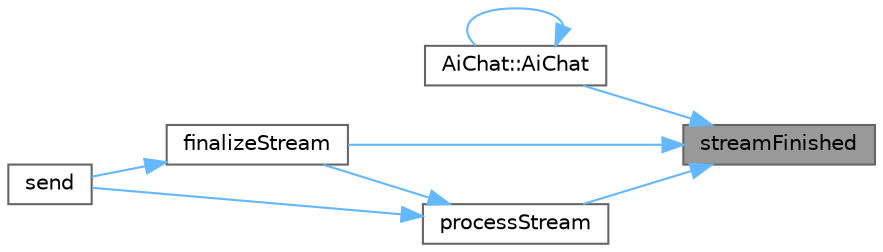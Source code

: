 digraph "streamFinished"
{
 // LATEX_PDF_SIZE
  bgcolor="transparent";
  edge [fontname=Helvetica,fontsize=10,labelfontname=Helvetica,labelfontsize=10];
  node [fontname=Helvetica,fontsize=10,shape=box,height=0.2,width=0.4];
  rankdir="RL";
  Node1 [id="Node000001",label="streamFinished",height=0.2,width=0.4,color="gray40", fillcolor="grey60", style="filled", fontcolor="black",tooltip="流式响应结束信号"];
  Node1 -> Node2 [id="edge1_Node000001_Node000002",dir="back",color="steelblue1",style="solid",tooltip=" "];
  Node2 [id="Node000002",label="AiChat::AiChat",height=0.2,width=0.4,color="grey40", fillcolor="white", style="filled",URL="$class_ai_chat.html#aa81ad890a1cfb2189b3fa29fea2fb3e4",tooltip="构造函数，初始化 AI 聊天界面"];
  Node2 -> Node2 [id="edge2_Node000002_Node000002",dir="back",color="steelblue1",style="solid",tooltip=" "];
  Node1 -> Node3 [id="edge3_Node000001_Node000003",dir="back",color="steelblue1",style="solid",tooltip=" "];
  Node3 [id="Node000003",label="finalizeStream",height=0.2,width=0.4,color="grey40", fillcolor="white", style="filled",URL="$class_chat.html#ac8f60511b54d241ee625edf4975f0ec6",tooltip="结束流式响应"];
  Node3 -> Node4 [id="edge4_Node000003_Node000004",dir="back",color="steelblue1",style="solid",tooltip=" "];
  Node4 [id="Node000004",label="send",height=0.2,width=0.4,color="grey40", fillcolor="white", style="filled",URL="$class_chat.html#a6422ae636e1482b803cd7056d30b2803",tooltip="发送聊天请求"];
  Node1 -> Node5 [id="edge5_Node000001_Node000005",dir="back",color="steelblue1",style="solid",tooltip=" "];
  Node5 [id="Node000005",label="processStream",height=0.2,width=0.4,color="grey40", fillcolor="white", style="filled",URL="$class_chat.html#a304012c13cd76db2e9c2e5e8f26e3514",tooltip="处理流式响应数据"];
  Node5 -> Node3 [id="edge6_Node000005_Node000003",dir="back",color="steelblue1",style="solid",tooltip=" "];
  Node5 -> Node4 [id="edge7_Node000005_Node000004",dir="back",color="steelblue1",style="solid",tooltip=" "];
}
